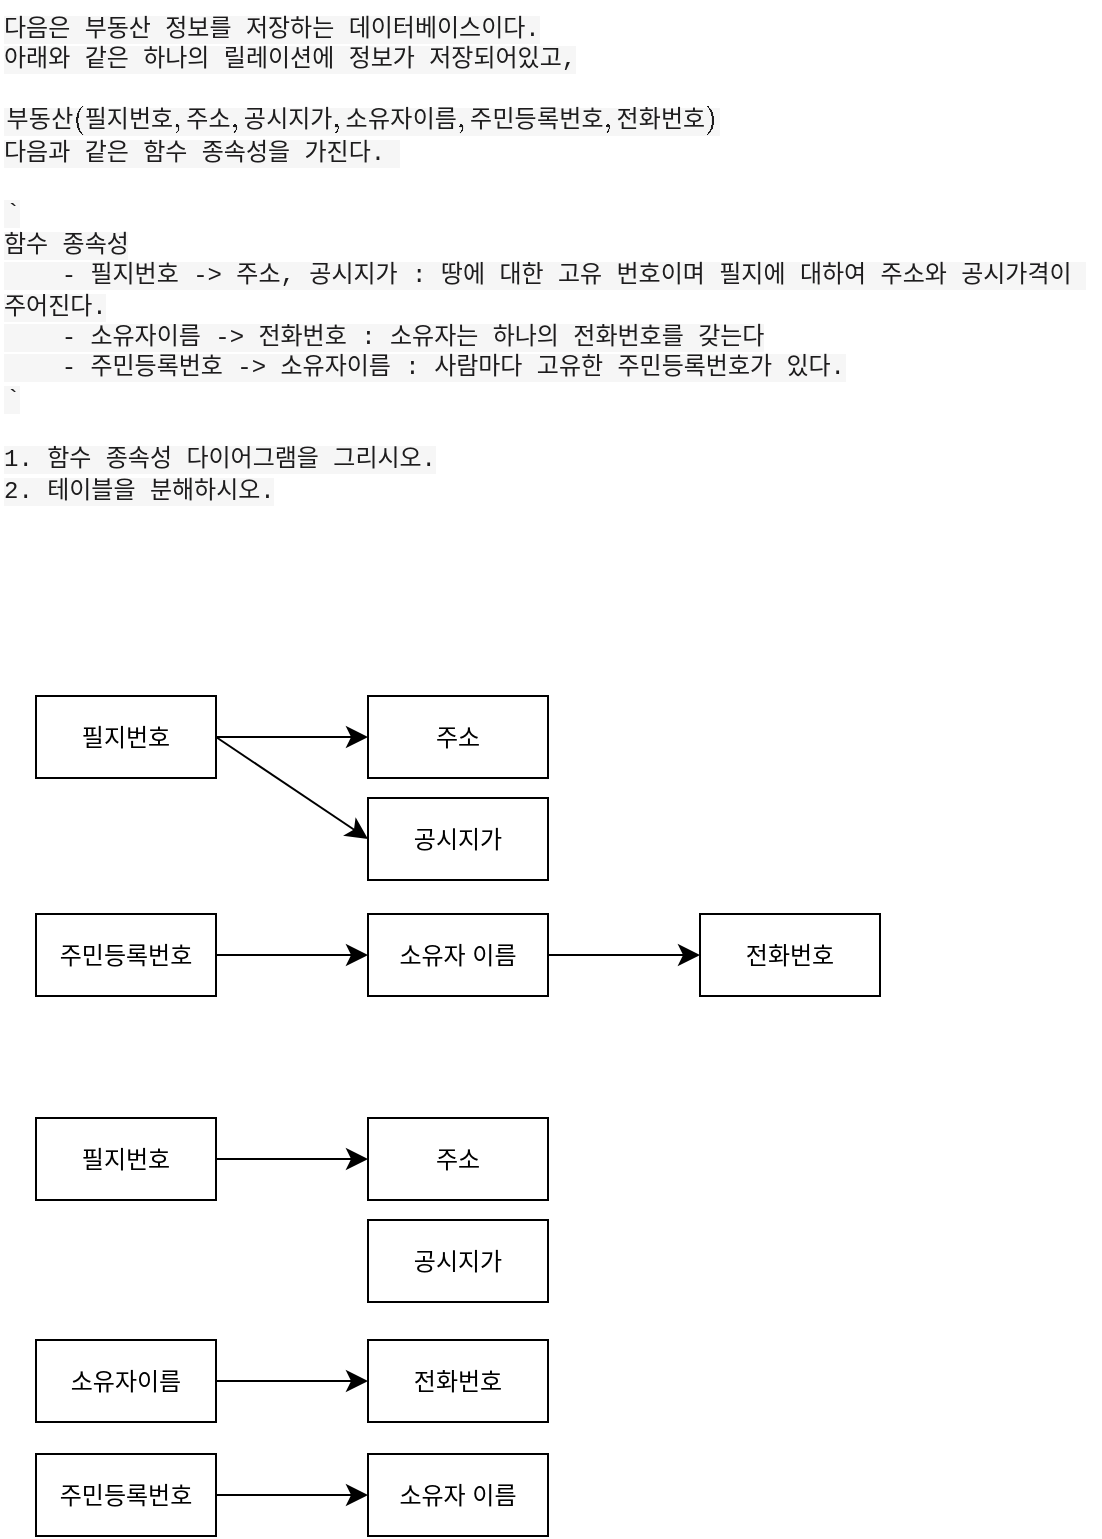 <mxfile version="24.2.3" type="device" pages="3">
  <diagram id="BVv878iDlQ-abEJdKzJY" name="페이지-1">
    <mxGraphModel dx="1030" dy="1628" grid="0" gridSize="10" guides="1" tooltips="1" connect="1" arrows="1" fold="1" page="0" pageScale="1" pageWidth="827" pageHeight="1169" math="0" shadow="0">
      <root>
        <mxCell id="0" />
        <mxCell id="1" parent="0" />
        <mxCell id="zY-GcqUqhV92ewJozwea-1" value="&lt;span style=&quot;color: rgb(29, 28, 29); font-family: Monaco, Menlo, Consolas, &amp;quot;Courier New&amp;quot;, monospace; font-size: 12px; font-style: normal; font-variant-ligatures: none; font-variant-caps: normal; font-weight: 400; letter-spacing: normal; orphans: 2; text-align: left; text-indent: 0px; text-transform: none; widows: 2; word-spacing: 0px; -webkit-text-stroke-width: 0px; white-space: pre-wrap; background-color: rgba(29, 28, 29, 0.04); text-decoration-thickness: initial; text-decoration-style: initial; text-decoration-color: initial; display: inline !important; float: none;&quot;&gt;다음은 부동산 정보를 저장하는 데이터베이스이다.&#xa;아래와 같은 하나의 릴레이션에 정보가 저장되어있고,&#xa;&#xa;```&#xa;부동산(필지번호, 주소, 공시지가, 소유자이름, 주민등록번호, 전화번호)&#xa;```&#xa;다음과 같은 함수 종속성을 가진다. &#xa;&#xa;```&#xa;함수 종속성&#xa;&lt;span style=&quot;white-space: pre;&quot;&gt;&amp;nbsp;&amp;nbsp;&amp;nbsp;&amp;nbsp;&lt;/span&gt;- 필지번호 -&amp;gt; 주소, 공시지가 : 땅에 대한 고유 번호이며 필지에 대하여 주소와 공시가격이 주어진다.&#xa;&lt;span style=&quot;white-space: pre;&quot;&gt;&amp;nbsp;&amp;nbsp;&amp;nbsp;&amp;nbsp;&lt;/span&gt;- 소유자이름 -&amp;gt; 전화번호 : 소유자는 하나의 전화번호를 갖는다&#xa;&lt;span style=&quot;white-space: pre;&quot;&gt;&amp;nbsp;&amp;nbsp;&amp;nbsp;&amp;nbsp;&lt;/span&gt;- 주민등록번호 -&amp;gt; 소유자이름 : 사람마다 고유한 주민등록번호가 있다.&#xa;```&#xa;&#xa;1. 함수 종속성 다이어그램을 그리시오.&#xa;2. 테이블을 분해하시오.&lt;/span&gt;" style="text;whiteSpace=wrap;html=1;" vertex="1" parent="1">
          <mxGeometry x="-185" y="-799" width="550" height="281" as="geometry" />
        </mxCell>
        <mxCell id="zY-GcqUqhV92ewJozwea-12" style="edgeStyle=none;curved=1;rounded=0;orthogonalLoop=1;jettySize=auto;html=1;exitX=1;exitY=0.5;exitDx=0;exitDy=0;entryX=0;entryY=0.5;entryDx=0;entryDy=0;fontSize=12;startSize=8;endSize=8;" edge="1" parent="1" source="zY-GcqUqhV92ewJozwea-2" target="zY-GcqUqhV92ewJozwea-5">
          <mxGeometry relative="1" as="geometry" />
        </mxCell>
        <mxCell id="zY-GcqUqhV92ewJozwea-13" style="edgeStyle=none;curved=1;rounded=0;orthogonalLoop=1;jettySize=auto;html=1;exitX=1;exitY=0.5;exitDx=0;exitDy=0;entryX=0;entryY=0.5;entryDx=0;entryDy=0;fontSize=12;startSize=8;endSize=8;" edge="1" parent="1" source="zY-GcqUqhV92ewJozwea-2" target="zY-GcqUqhV92ewJozwea-6">
          <mxGeometry relative="1" as="geometry" />
        </mxCell>
        <mxCell id="zY-GcqUqhV92ewJozwea-2" value="필지번호" style="rounded=0;whiteSpace=wrap;html=1;" vertex="1" parent="1">
          <mxGeometry x="-167" y="-451" width="90" height="41" as="geometry" />
        </mxCell>
        <mxCell id="zY-GcqUqhV92ewJozwea-5" value="주소" style="rounded=0;whiteSpace=wrap;html=1;" vertex="1" parent="1">
          <mxGeometry x="-1" y="-451" width="90" height="41" as="geometry" />
        </mxCell>
        <mxCell id="zY-GcqUqhV92ewJozwea-6" value="공시지가" style="rounded=0;whiteSpace=wrap;html=1;" vertex="1" parent="1">
          <mxGeometry x="-1" y="-400" width="90" height="41" as="geometry" />
        </mxCell>
        <mxCell id="zY-GcqUqhV92ewJozwea-8" value="전화번호" style="rounded=0;whiteSpace=wrap;html=1;" vertex="1" parent="1">
          <mxGeometry x="165" y="-342" width="90" height="41" as="geometry" />
        </mxCell>
        <mxCell id="zY-GcqUqhV92ewJozwea-15" style="edgeStyle=none;curved=1;rounded=0;orthogonalLoop=1;jettySize=auto;html=1;exitX=1;exitY=0.5;exitDx=0;exitDy=0;entryX=0;entryY=0.5;entryDx=0;entryDy=0;fontSize=12;startSize=8;endSize=8;" edge="1" parent="1" source="zY-GcqUqhV92ewJozwea-9" target="zY-GcqUqhV92ewJozwea-10">
          <mxGeometry relative="1" as="geometry" />
        </mxCell>
        <mxCell id="zY-GcqUqhV92ewJozwea-9" value="주민등록번호" style="rounded=0;whiteSpace=wrap;html=1;" vertex="1" parent="1">
          <mxGeometry x="-167" y="-342" width="90" height="41" as="geometry" />
        </mxCell>
        <mxCell id="zY-GcqUqhV92ewJozwea-29" style="edgeStyle=none;curved=1;rounded=0;orthogonalLoop=1;jettySize=auto;html=1;exitX=1;exitY=0.5;exitDx=0;exitDy=0;entryX=0;entryY=0.5;entryDx=0;entryDy=0;fontSize=12;startSize=8;endSize=8;" edge="1" parent="1" source="zY-GcqUqhV92ewJozwea-10" target="zY-GcqUqhV92ewJozwea-8">
          <mxGeometry relative="1" as="geometry" />
        </mxCell>
        <mxCell id="zY-GcqUqhV92ewJozwea-10" value="소유자 이름" style="rounded=0;whiteSpace=wrap;html=1;" vertex="1" parent="1">
          <mxGeometry x="-1" y="-342" width="90" height="41" as="geometry" />
        </mxCell>
        <mxCell id="zY-GcqUqhV92ewJozwea-17" style="edgeStyle=none;curved=1;rounded=0;orthogonalLoop=1;jettySize=auto;html=1;exitX=1;exitY=0.5;exitDx=0;exitDy=0;entryX=0;entryY=0.5;entryDx=0;entryDy=0;fontSize=12;startSize=8;endSize=8;" edge="1" parent="1" source="zY-GcqUqhV92ewJozwea-19" target="zY-GcqUqhV92ewJozwea-20">
          <mxGeometry relative="1" as="geometry" />
        </mxCell>
        <mxCell id="zY-GcqUqhV92ewJozwea-19" value="필지번호" style="rounded=0;whiteSpace=wrap;html=1;" vertex="1" parent="1">
          <mxGeometry x="-167" y="-240" width="90" height="41" as="geometry" />
        </mxCell>
        <mxCell id="zY-GcqUqhV92ewJozwea-20" value="주소" style="rounded=0;whiteSpace=wrap;html=1;" vertex="1" parent="1">
          <mxGeometry x="-1" y="-240" width="90" height="41" as="geometry" />
        </mxCell>
        <mxCell id="zY-GcqUqhV92ewJozwea-21" value="공시지가" style="rounded=0;whiteSpace=wrap;html=1;" vertex="1" parent="1">
          <mxGeometry x="-1" y="-189" width="90" height="41" as="geometry" />
        </mxCell>
        <mxCell id="zY-GcqUqhV92ewJozwea-22" style="edgeStyle=none;curved=1;rounded=0;orthogonalLoop=1;jettySize=auto;html=1;exitX=1;exitY=0.5;exitDx=0;exitDy=0;entryX=0;entryY=0.5;entryDx=0;entryDy=0;fontSize=12;startSize=8;endSize=8;" edge="1" parent="1" source="zY-GcqUqhV92ewJozwea-23" target="zY-GcqUqhV92ewJozwea-24">
          <mxGeometry relative="1" as="geometry" />
        </mxCell>
        <mxCell id="zY-GcqUqhV92ewJozwea-23" value="소유자이름" style="rounded=0;whiteSpace=wrap;html=1;" vertex="1" parent="1">
          <mxGeometry x="-167" y="-129" width="90" height="41" as="geometry" />
        </mxCell>
        <mxCell id="zY-GcqUqhV92ewJozwea-24" value="전화번호" style="rounded=0;whiteSpace=wrap;html=1;" vertex="1" parent="1">
          <mxGeometry x="-1" y="-129" width="90" height="41" as="geometry" />
        </mxCell>
        <mxCell id="zY-GcqUqhV92ewJozwea-25" style="edgeStyle=none;curved=1;rounded=0;orthogonalLoop=1;jettySize=auto;html=1;exitX=1;exitY=0.5;exitDx=0;exitDy=0;entryX=0;entryY=0.5;entryDx=0;entryDy=0;fontSize=12;startSize=8;endSize=8;" edge="1" parent="1" source="zY-GcqUqhV92ewJozwea-26" target="zY-GcqUqhV92ewJozwea-27">
          <mxGeometry relative="1" as="geometry" />
        </mxCell>
        <mxCell id="zY-GcqUqhV92ewJozwea-26" value="주민등록번호" style="rounded=0;whiteSpace=wrap;html=1;" vertex="1" parent="1">
          <mxGeometry x="-167" y="-72" width="90" height="41" as="geometry" />
        </mxCell>
        <mxCell id="zY-GcqUqhV92ewJozwea-27" value="소유자 이름" style="rounded=0;whiteSpace=wrap;html=1;" vertex="1" parent="1">
          <mxGeometry x="-1" y="-72" width="90" height="41" as="geometry" />
        </mxCell>
      </root>
    </mxGraphModel>
  </diagram>
  <diagram id="aVSKa6VUR8al_RuNgSV2" name="학생수강성적">
    <mxGraphModel dx="1030" dy="1228" grid="0" gridSize="10" guides="1" tooltips="1" connect="1" arrows="1" fold="1" page="0" pageScale="1" pageWidth="827" pageHeight="1169" math="0" shadow="0">
      <root>
        <mxCell id="0" />
        <mxCell id="1" parent="0" />
        <mxCell id="Js7-bg6RBJJ9hFsX2lcb-15" style="edgeStyle=none;curved=1;rounded=0;orthogonalLoop=1;jettySize=auto;html=1;exitX=0.5;exitY=1;exitDx=0;exitDy=0;entryX=0.5;entryY=0;entryDx=0;entryDy=0;fontSize=12;startSize=8;endSize=8;" edge="1" parent="1" source="Js7-bg6RBJJ9hFsX2lcb-9" target="Js7-bg6RBJJ9hFsX2lcb-10">
          <mxGeometry relative="1" as="geometry" />
        </mxCell>
        <mxCell id="Js7-bg6RBJJ9hFsX2lcb-9" value="" style="rounded=0;whiteSpace=wrap;html=1;textOpacity=0;labelBackgroundColor=none;fillColor=none;" vertex="1" parent="1">
          <mxGeometry x="118" y="-196" width="104" height="178" as="geometry" />
        </mxCell>
        <mxCell id="K6VWF541zykoXN52OyZW-2" value="&lt;font style=&quot;font-size: 14px;&quot;&gt;함수종속성 다이어그램&lt;/font&gt;" style="text;strokeColor=none;fillColor=none;html=1;align=left;verticalAlign=middle;whiteSpace=wrap;rounded=0;fontSize=16;fontStyle=1" vertex="1" parent="1">
          <mxGeometry x="-154" y="-192" width="157" height="23" as="geometry" />
        </mxCell>
        <mxCell id="K6VWF541zykoXN52OyZW-3" value="&lt;font style=&quot;font-size: 14px; font-weight: normal;&quot;&gt;학생번호 → 학생이름&lt;/font&gt;&lt;div&gt;&lt;font style=&quot;font-size: 14px; font-weight: normal;&quot;&gt;학생번호&amp;nbsp;&lt;/font&gt;&lt;span style=&quot;font-size: 14px; font-weight: 400; background-color: initial;&quot;&gt;→ 학과&lt;/span&gt;&lt;/div&gt;&lt;div&gt;&lt;span style=&quot;font-size: 14px; font-weight: 400; background-color: initial;&quot;&gt;학생번호&amp;nbsp;&lt;/span&gt;&lt;span style=&quot;font-size: 14px; font-weight: 400; background-color: initial;&quot;&gt;→ 주소&lt;/span&gt;&lt;/div&gt;&lt;div&gt;&lt;span style=&quot;font-size: 14px; font-weight: 400; background-color: initial;&quot;&gt;학과&amp;nbsp;&lt;/span&gt;&lt;span style=&quot;font-size: 14px; font-weight: 400; background-color: initial;&quot;&gt;→ 학과사무실&lt;/span&gt;&lt;/div&gt;&lt;div&gt;&lt;span style=&quot;font-size: 14px; font-weight: 400; background-color: initial;&quot;&gt;강좌이름&amp;nbsp;&lt;/span&gt;&lt;span style=&quot;font-size: 14px; font-weight: 400; background-color: initial;&quot;&gt;→ 강의실&lt;/span&gt;&lt;/div&gt;&lt;div&gt;&lt;span style=&quot;font-size: 14px; font-weight: 400; background-color: initial;&quot;&gt;(학생번호, 강좌이름)&amp;nbsp;&lt;/span&gt;&lt;span style=&quot;font-size: 14px; font-weight: 400; background-color: initial;&quot;&gt;→ 성적&lt;/span&gt;&lt;/div&gt;" style="text;strokeColor=none;fillColor=none;html=1;align=left;verticalAlign=middle;whiteSpace=wrap;rounded=0;fontSize=16;fontStyle=1" vertex="1" parent="1">
          <mxGeometry x="-154" y="-107" width="211" height="23" as="geometry" />
        </mxCell>
        <mxCell id="Js7-bg6RBJJ9hFsX2lcb-4" style="edgeStyle=none;curved=1;rounded=0;orthogonalLoop=1;jettySize=auto;html=1;exitX=1;exitY=0.5;exitDx=0;exitDy=0;fontSize=12;startSize=8;endSize=8;" edge="1" parent="1" source="Js7-bg6RBJJ9hFsX2lcb-1" target="Js7-bg6RBJJ9hFsX2lcb-2">
          <mxGeometry relative="1" as="geometry">
            <mxPoint x="294" y="-163" as="targetPoint" />
          </mxGeometry>
        </mxCell>
        <mxCell id="Js7-bg6RBJJ9hFsX2lcb-5" style="edgeStyle=none;curved=1;rounded=0;orthogonalLoop=1;jettySize=auto;html=1;exitX=1;exitY=0.5;exitDx=0;exitDy=0;entryX=0;entryY=0.5;entryDx=0;entryDy=0;fontSize=12;startSize=8;endSize=8;" edge="1" parent="1" source="Js7-bg6RBJJ9hFsX2lcb-1" target="Js7-bg6RBJJ9hFsX2lcb-3">
          <mxGeometry relative="1" as="geometry" />
        </mxCell>
        <mxCell id="Js7-bg6RBJJ9hFsX2lcb-12" style="edgeStyle=none;curved=1;rounded=0;orthogonalLoop=1;jettySize=auto;html=1;exitX=0.5;exitY=0;exitDx=0;exitDy=0;entryX=0.5;entryY=1;entryDx=0;entryDy=0;fontSize=12;startSize=8;endSize=8;" edge="1" parent="1" source="Js7-bg6RBJJ9hFsX2lcb-1" target="Js7-bg6RBJJ9hFsX2lcb-11">
          <mxGeometry relative="1" as="geometry" />
        </mxCell>
        <mxCell id="Js7-bg6RBJJ9hFsX2lcb-1" value="학생번호" style="rounded=0;whiteSpace=wrap;html=1;" vertex="1" parent="1">
          <mxGeometry x="125" y="-184" width="90" height="41" as="geometry" />
        </mxCell>
        <mxCell id="Js7-bg6RBJJ9hFsX2lcb-13" style="edgeStyle=none;curved=1;rounded=0;orthogonalLoop=1;jettySize=auto;html=1;exitX=1;exitY=0.5;exitDx=0;exitDy=0;fontSize=12;startSize=8;endSize=8;" edge="1" parent="1" source="Js7-bg6RBJJ9hFsX2lcb-2">
          <mxGeometry relative="1" as="geometry">
            <mxPoint x="406" y="-163" as="targetPoint" />
          </mxGeometry>
        </mxCell>
        <mxCell id="Js7-bg6RBJJ9hFsX2lcb-2" value="학과" style="rounded=0;whiteSpace=wrap;html=1;" vertex="1" parent="1">
          <mxGeometry x="295" y="-184" width="90" height="41" as="geometry" />
        </mxCell>
        <mxCell id="Js7-bg6RBJJ9hFsX2lcb-3" value="주소" style="rounded=0;whiteSpace=wrap;html=1;" vertex="1" parent="1">
          <mxGeometry x="295" y="-125" width="90" height="41" as="geometry" />
        </mxCell>
        <mxCell id="Js7-bg6RBJJ9hFsX2lcb-6" value="학과사무실" style="rounded=0;whiteSpace=wrap;html=1;" vertex="1" parent="1">
          <mxGeometry x="407" y="-184" width="90" height="41" as="geometry" />
        </mxCell>
        <mxCell id="Js7-bg6RBJJ9hFsX2lcb-14" style="edgeStyle=none;curved=1;rounded=0;orthogonalLoop=1;jettySize=auto;html=1;exitX=1;exitY=0.5;exitDx=0;exitDy=0;entryX=0;entryY=0.5;entryDx=0;entryDy=0;fontSize=12;startSize=8;endSize=8;" edge="1" parent="1" source="Js7-bg6RBJJ9hFsX2lcb-7" target="Js7-bg6RBJJ9hFsX2lcb-8">
          <mxGeometry relative="1" as="geometry" />
        </mxCell>
        <mxCell id="Js7-bg6RBJJ9hFsX2lcb-7" value="강좌이름" style="rounded=0;whiteSpace=wrap;html=1;" vertex="1" parent="1">
          <mxGeometry x="125" y="-66" width="90" height="41" as="geometry" />
        </mxCell>
        <mxCell id="Js7-bg6RBJJ9hFsX2lcb-8" value="강의실" style="rounded=0;whiteSpace=wrap;html=1;" vertex="1" parent="1">
          <mxGeometry x="295" y="-66" width="90" height="41" as="geometry" />
        </mxCell>
        <mxCell id="Js7-bg6RBJJ9hFsX2lcb-10" value="성적" style="rounded=0;whiteSpace=wrap;html=1;" vertex="1" parent="1">
          <mxGeometry x="125" y="3" width="90" height="41" as="geometry" />
        </mxCell>
        <mxCell id="Js7-bg6RBJJ9hFsX2lcb-11" value="학생이름" style="rounded=0;whiteSpace=wrap;html=1;" vertex="1" parent="1">
          <mxGeometry x="125" y="-254" width="90" height="41" as="geometry" />
        </mxCell>
        <mxCell id="Js7-bg6RBJJ9hFsX2lcb-16" value="&lt;font style=&quot;font-size: 14px;&quot;&gt;학생수강성적&lt;/font&gt;" style="text;strokeColor=none;fillColor=none;html=1;align=left;verticalAlign=middle;whiteSpace=wrap;rounded=0;fontSize=16;fontStyle=1" vertex="1" parent="1">
          <mxGeometry x="114" y="-302" width="157" height="23" as="geometry" />
        </mxCell>
        <mxCell id="Js7-bg6RBJJ9hFsX2lcb-17" value="&lt;font style=&quot;font-size: 14px;&quot;&gt;부분 릴레이션 분해&lt;/font&gt;" style="text;strokeColor=none;fillColor=none;html=1;align=left;verticalAlign=middle;whiteSpace=wrap;rounded=0;fontSize=16;fontStyle=1" vertex="1" parent="1">
          <mxGeometry x="-154" y="91" width="157" height="23" as="geometry" />
        </mxCell>
        <mxCell id="Js7-bg6RBJJ9hFsX2lcb-18" value="&lt;span style=&quot;font-size: 14px; font-weight: 400;&quot;&gt;학생수강성적(학생번호, 학생이름, 학과, 주소, 강좌이름, 학과사무실)&lt;/span&gt;&lt;div&gt;&lt;span style=&quot;font-size: 14px; font-weight: 400;&quot;&gt;강의실(강좌이름, 강의실)&lt;/span&gt;&lt;/div&gt;" style="text;strokeColor=none;fillColor=none;html=1;align=left;verticalAlign=middle;whiteSpace=wrap;rounded=0;fontSize=16;fontStyle=1" vertex="1" parent="1">
          <mxGeometry x="-154" y="135" width="451" height="23" as="geometry" />
        </mxCell>
        <mxCell id="Js7-bg6RBJJ9hFsX2lcb-19" style="edgeStyle=none;curved=1;rounded=0;orthogonalLoop=1;jettySize=auto;html=1;exitX=0.5;exitY=1;exitDx=0;exitDy=0;entryX=0.5;entryY=0;entryDx=0;entryDy=0;fontSize=12;startSize=8;endSize=8;" edge="1" parent="1" source="Js7-bg6RBJJ9hFsX2lcb-20" target="Js7-bg6RBJJ9hFsX2lcb-32">
          <mxGeometry relative="1" as="geometry" />
        </mxCell>
        <mxCell id="Js7-bg6RBJJ9hFsX2lcb-20" value="" style="rounded=0;whiteSpace=wrap;html=1;textOpacity=0;labelBackgroundColor=none;fillColor=none;" vertex="1" parent="1">
          <mxGeometry x="300" y="149" width="104" height="178" as="geometry" />
        </mxCell>
        <mxCell id="Js7-bg6RBJJ9hFsX2lcb-21" style="edgeStyle=none;curved=1;rounded=0;orthogonalLoop=1;jettySize=auto;html=1;exitX=1;exitY=0.5;exitDx=0;exitDy=0;fontSize=12;startSize=8;endSize=8;" edge="1" parent="1" source="Js7-bg6RBJJ9hFsX2lcb-24" target="Js7-bg6RBJJ9hFsX2lcb-26">
          <mxGeometry relative="1" as="geometry">
            <mxPoint x="476" y="182" as="targetPoint" />
          </mxGeometry>
        </mxCell>
        <mxCell id="Js7-bg6RBJJ9hFsX2lcb-22" style="edgeStyle=none;curved=1;rounded=0;orthogonalLoop=1;jettySize=auto;html=1;exitX=1;exitY=0.5;exitDx=0;exitDy=0;entryX=0;entryY=0.5;entryDx=0;entryDy=0;fontSize=12;startSize=8;endSize=8;" edge="1" parent="1" source="Js7-bg6RBJJ9hFsX2lcb-24" target="Js7-bg6RBJJ9hFsX2lcb-27">
          <mxGeometry relative="1" as="geometry" />
        </mxCell>
        <mxCell id="Js7-bg6RBJJ9hFsX2lcb-23" style="edgeStyle=none;curved=1;rounded=0;orthogonalLoop=1;jettySize=auto;html=1;exitX=0.5;exitY=0;exitDx=0;exitDy=0;entryX=0.5;entryY=1;entryDx=0;entryDy=0;fontSize=12;startSize=8;endSize=8;" edge="1" parent="1" source="Js7-bg6RBJJ9hFsX2lcb-24" target="Js7-bg6RBJJ9hFsX2lcb-33">
          <mxGeometry relative="1" as="geometry" />
        </mxCell>
        <mxCell id="Js7-bg6RBJJ9hFsX2lcb-24" value="학생번호" style="rounded=0;whiteSpace=wrap;html=1;" vertex="1" parent="1">
          <mxGeometry x="307" y="161" width="90" height="41" as="geometry" />
        </mxCell>
        <mxCell id="Js7-bg6RBJJ9hFsX2lcb-25" style="edgeStyle=none;curved=1;rounded=0;orthogonalLoop=1;jettySize=auto;html=1;exitX=1;exitY=0.5;exitDx=0;exitDy=0;fontSize=12;startSize=8;endSize=8;" edge="1" parent="1" source="Js7-bg6RBJJ9hFsX2lcb-26">
          <mxGeometry relative="1" as="geometry">
            <mxPoint x="588" y="182" as="targetPoint" />
          </mxGeometry>
        </mxCell>
        <mxCell id="Js7-bg6RBJJ9hFsX2lcb-26" value="학과" style="rounded=0;whiteSpace=wrap;html=1;" vertex="1" parent="1">
          <mxGeometry x="477" y="161" width="90" height="41" as="geometry" />
        </mxCell>
        <mxCell id="Js7-bg6RBJJ9hFsX2lcb-27" value="주소" style="rounded=0;whiteSpace=wrap;html=1;" vertex="1" parent="1">
          <mxGeometry x="477" y="220" width="90" height="41" as="geometry" />
        </mxCell>
        <mxCell id="Js7-bg6RBJJ9hFsX2lcb-28" value="학과사무실" style="rounded=0;whiteSpace=wrap;html=1;" vertex="1" parent="1">
          <mxGeometry x="589" y="161" width="90" height="41" as="geometry" />
        </mxCell>
        <mxCell id="Js7-bg6RBJJ9hFsX2lcb-30" value="강좌이름" style="rounded=0;whiteSpace=wrap;html=1;" vertex="1" parent="1">
          <mxGeometry x="307" y="279" width="90" height="41" as="geometry" />
        </mxCell>
        <mxCell id="Js7-bg6RBJJ9hFsX2lcb-32" value="성적" style="rounded=0;whiteSpace=wrap;html=1;" vertex="1" parent="1">
          <mxGeometry x="307" y="348" width="90" height="41" as="geometry" />
        </mxCell>
        <mxCell id="Js7-bg6RBJJ9hFsX2lcb-33" value="학생이름" style="rounded=0;whiteSpace=wrap;html=1;" vertex="1" parent="1">
          <mxGeometry x="307" y="91" width="90" height="41" as="geometry" />
        </mxCell>
        <mxCell id="Js7-bg6RBJJ9hFsX2lcb-34" style="edgeStyle=none;curved=1;rounded=0;orthogonalLoop=1;jettySize=auto;html=1;exitX=1;exitY=0.5;exitDx=0;exitDy=0;entryX=0;entryY=0.5;entryDx=0;entryDy=0;fontSize=12;startSize=8;endSize=8;" edge="1" parent="1" source="Js7-bg6RBJJ9hFsX2lcb-35" target="Js7-bg6RBJJ9hFsX2lcb-36">
          <mxGeometry relative="1" as="geometry" />
        </mxCell>
        <mxCell id="Js7-bg6RBJJ9hFsX2lcb-35" value="강좌이름" style="rounded=0;whiteSpace=wrap;html=1;" vertex="1" parent="1">
          <mxGeometry x="23" y="234" width="90" height="41" as="geometry" />
        </mxCell>
        <mxCell id="Js7-bg6RBJJ9hFsX2lcb-36" value="강의실" style="rounded=0;whiteSpace=wrap;html=1;" vertex="1" parent="1">
          <mxGeometry x="193" y="234" width="90" height="41" as="geometry" />
        </mxCell>
        <mxCell id="Js7-bg6RBJJ9hFsX2lcb-37" value="&lt;font style=&quot;font-size: 14px;&quot;&gt;학생수강성적&lt;/font&gt;" style="text;strokeColor=none;fillColor=none;html=1;align=left;verticalAlign=middle;whiteSpace=wrap;rounded=0;fontSize=16;fontStyle=1" vertex="1" parent="1">
          <mxGeometry x="307" y="50" width="157" height="23" as="geometry" />
        </mxCell>
        <mxCell id="Js7-bg6RBJJ9hFsX2lcb-38" value="&lt;font style=&quot;font-size: 14px;&quot;&gt;강의실&lt;/font&gt;" style="text;strokeColor=none;fillColor=none;html=1;align=left;verticalAlign=middle;whiteSpace=wrap;rounded=0;fontSize=16;fontStyle=1" vertex="1" parent="1">
          <mxGeometry x="23" y="197" width="157" height="23" as="geometry" />
        </mxCell>
        <mxCell id="Js7-bg6RBJJ9hFsX2lcb-39" value="&lt;span style=&quot;font-size: 14px; font-weight: 400;&quot;&gt;학생수강성적(학생번호, 학생이름, 학과, 주소, 강좌이름)&lt;/span&gt;&lt;div&gt;&lt;span style=&quot;font-size: 14px; font-weight: 400;&quot;&gt;학과(학과, 학과사무실)&lt;br&gt;&lt;/span&gt;&lt;div&gt;&lt;span style=&quot;font-size: 14px; font-weight: 400;&quot;&gt;강의실(강좌이름, 강의실)&lt;/span&gt;&lt;/div&gt;&lt;/div&gt;" style="text;strokeColor=none;fillColor=none;html=1;align=left;verticalAlign=middle;whiteSpace=wrap;rounded=0;fontSize=16;fontStyle=1" vertex="1" parent="1">
          <mxGeometry x="-154" y="457" width="451" height="23" as="geometry" />
        </mxCell>
        <mxCell id="Js7-bg6RBJJ9hFsX2lcb-40" style="edgeStyle=none;curved=1;rounded=0;orthogonalLoop=1;jettySize=auto;html=1;exitX=0.5;exitY=1;exitDx=0;exitDy=0;entryX=0.5;entryY=0;entryDx=0;entryDy=0;fontSize=12;startSize=8;endSize=8;" edge="1" parent="1" source="Js7-bg6RBJJ9hFsX2lcb-41" target="Js7-bg6RBJJ9hFsX2lcb-53">
          <mxGeometry relative="1" as="geometry" />
        </mxCell>
        <mxCell id="Js7-bg6RBJJ9hFsX2lcb-41" value="" style="rounded=0;whiteSpace=wrap;html=1;textOpacity=0;labelBackgroundColor=none;fillColor=none;" vertex="1" parent="1">
          <mxGeometry x="297" y="535" width="104" height="178" as="geometry" />
        </mxCell>
        <mxCell id="Js7-bg6RBJJ9hFsX2lcb-42" style="edgeStyle=none;curved=1;rounded=0;orthogonalLoop=1;jettySize=auto;html=1;exitX=1;exitY=0.5;exitDx=0;exitDy=0;fontSize=12;startSize=8;endSize=8;" edge="1" parent="1" source="Js7-bg6RBJJ9hFsX2lcb-45" target="Js7-bg6RBJJ9hFsX2lcb-47">
          <mxGeometry relative="1" as="geometry">
            <mxPoint x="473" y="568" as="targetPoint" />
          </mxGeometry>
        </mxCell>
        <mxCell id="Js7-bg6RBJJ9hFsX2lcb-43" style="edgeStyle=none;curved=1;rounded=0;orthogonalLoop=1;jettySize=auto;html=1;exitX=1;exitY=0.5;exitDx=0;exitDy=0;entryX=0;entryY=0.5;entryDx=0;entryDy=0;fontSize=12;startSize=8;endSize=8;" edge="1" parent="1" source="Js7-bg6RBJJ9hFsX2lcb-45" target="Js7-bg6RBJJ9hFsX2lcb-48">
          <mxGeometry relative="1" as="geometry" />
        </mxCell>
        <mxCell id="Js7-bg6RBJJ9hFsX2lcb-44" style="edgeStyle=none;curved=1;rounded=0;orthogonalLoop=1;jettySize=auto;html=1;exitX=0.5;exitY=0;exitDx=0;exitDy=0;entryX=0.5;entryY=1;entryDx=0;entryDy=0;fontSize=12;startSize=8;endSize=8;" edge="1" parent="1" source="Js7-bg6RBJJ9hFsX2lcb-45" target="Js7-bg6RBJJ9hFsX2lcb-54">
          <mxGeometry relative="1" as="geometry" />
        </mxCell>
        <mxCell id="Js7-bg6RBJJ9hFsX2lcb-45" value="학생번호" style="rounded=0;whiteSpace=wrap;html=1;" vertex="1" parent="1">
          <mxGeometry x="304" y="547" width="90" height="41" as="geometry" />
        </mxCell>
        <mxCell id="Js7-bg6RBJJ9hFsX2lcb-47" value="학과" style="rounded=0;whiteSpace=wrap;html=1;" vertex="1" parent="1">
          <mxGeometry x="474" y="547" width="90" height="41" as="geometry" />
        </mxCell>
        <mxCell id="Js7-bg6RBJJ9hFsX2lcb-48" value="주소" style="rounded=0;whiteSpace=wrap;html=1;" vertex="1" parent="1">
          <mxGeometry x="474" y="606" width="90" height="41" as="geometry" />
        </mxCell>
        <mxCell id="Js7-bg6RBJJ9hFsX2lcb-51" value="강좌이름" style="rounded=0;whiteSpace=wrap;html=1;" vertex="1" parent="1">
          <mxGeometry x="304" y="665" width="90" height="41" as="geometry" />
        </mxCell>
        <mxCell id="Js7-bg6RBJJ9hFsX2lcb-53" value="성적" style="rounded=0;whiteSpace=wrap;html=1;" vertex="1" parent="1">
          <mxGeometry x="304" y="734" width="90" height="41" as="geometry" />
        </mxCell>
        <mxCell id="Js7-bg6RBJJ9hFsX2lcb-54" value="학생이름" style="rounded=0;whiteSpace=wrap;html=1;" vertex="1" parent="1">
          <mxGeometry x="304" y="477" width="90" height="41" as="geometry" />
        </mxCell>
        <mxCell id="Js7-bg6RBJJ9hFsX2lcb-55" value="&lt;font style=&quot;font-size: 14px;&quot;&gt;학생수강성적&lt;/font&gt;" style="text;strokeColor=none;fillColor=none;html=1;align=left;verticalAlign=middle;whiteSpace=wrap;rounded=0;fontSize=16;fontStyle=1" vertex="1" parent="1">
          <mxGeometry x="304" y="436" width="157" height="23" as="geometry" />
        </mxCell>
        <mxCell id="Js7-bg6RBJJ9hFsX2lcb-56" style="edgeStyle=none;curved=1;rounded=0;orthogonalLoop=1;jettySize=auto;html=1;exitX=1;exitY=0.5;exitDx=0;exitDy=0;entryX=0;entryY=0.5;entryDx=0;entryDy=0;fontSize=12;startSize=8;endSize=8;" edge="1" parent="1" source="Js7-bg6RBJJ9hFsX2lcb-57" target="Js7-bg6RBJJ9hFsX2lcb-58">
          <mxGeometry relative="1" as="geometry" />
        </mxCell>
        <mxCell id="Js7-bg6RBJJ9hFsX2lcb-57" value="강좌이름" style="rounded=0;whiteSpace=wrap;html=1;" vertex="1" parent="1">
          <mxGeometry x="23" y="558" width="90" height="41" as="geometry" />
        </mxCell>
        <mxCell id="Js7-bg6RBJJ9hFsX2lcb-58" value="강의실" style="rounded=0;whiteSpace=wrap;html=1;" vertex="1" parent="1">
          <mxGeometry x="193" y="558" width="90" height="41" as="geometry" />
        </mxCell>
        <mxCell id="Js7-bg6RBJJ9hFsX2lcb-59" value="&lt;font style=&quot;font-size: 14px;&quot;&gt;강의실&lt;/font&gt;" style="text;strokeColor=none;fillColor=none;html=1;align=left;verticalAlign=middle;whiteSpace=wrap;rounded=0;fontSize=16;fontStyle=1" vertex="1" parent="1">
          <mxGeometry x="23" y="521" width="157" height="23" as="geometry" />
        </mxCell>
        <mxCell id="Js7-bg6RBJJ9hFsX2lcb-62" style="edgeStyle=none;curved=1;rounded=0;orthogonalLoop=1;jettySize=auto;html=1;exitX=1;exitY=0.5;exitDx=0;exitDy=0;fontSize=12;startSize=8;endSize=8;" edge="1" parent="1" source="Js7-bg6RBJJ9hFsX2lcb-63">
          <mxGeometry relative="1" as="geometry">
            <mxPoint x="134" y="674" as="targetPoint" />
          </mxGeometry>
        </mxCell>
        <mxCell id="Js7-bg6RBJJ9hFsX2lcb-63" value="학과" style="rounded=0;whiteSpace=wrap;html=1;" vertex="1" parent="1">
          <mxGeometry x="23" y="653" width="90" height="41" as="geometry" />
        </mxCell>
        <mxCell id="Js7-bg6RBJJ9hFsX2lcb-64" value="학과사무실" style="rounded=0;whiteSpace=wrap;html=1;" vertex="1" parent="1">
          <mxGeometry x="135" y="653" width="90" height="41" as="geometry" />
        </mxCell>
        <mxCell id="Js7-bg6RBJJ9hFsX2lcb-65" value="&lt;font style=&quot;font-size: 14px;&quot;&gt;학과&lt;/font&gt;" style="text;strokeColor=none;fillColor=none;html=1;align=left;verticalAlign=middle;whiteSpace=wrap;rounded=0;fontSize=16;fontStyle=1" vertex="1" parent="1">
          <mxGeometry x="23" y="621" width="157" height="23" as="geometry" />
        </mxCell>
        <mxCell id="Js7-bg6RBJJ9hFsX2lcb-66" value="&lt;span style=&quot;font-size: 14px; font-weight: 400;&quot;&gt;학생(학생번호, 학생이름, 학과, 주소)&lt;/span&gt;&lt;div&gt;&lt;span style=&quot;font-size: 14px; font-weight: 400;&quot;&gt;학생성적(학생이름, 강좌이름, 성적)&lt;br&gt;&lt;/span&gt;&lt;div&gt;&lt;span style=&quot;font-size: 14px; font-weight: 400;&quot;&gt;학과(학과, 학과사무실)&lt;br&gt;&lt;/span&gt;&lt;div&gt;&lt;span style=&quot;font-size: 14px; font-weight: 400;&quot;&gt;강의실(강좌이름, 강의실)&lt;/span&gt;&lt;/div&gt;&lt;/div&gt;&lt;/div&gt;" style="text;strokeColor=none;fillColor=none;html=1;align=left;verticalAlign=middle;whiteSpace=wrap;rounded=0;fontSize=16;fontStyle=1" vertex="1" parent="1">
          <mxGeometry x="-154" y="830" width="451" height="23" as="geometry" />
        </mxCell>
        <mxCell id="Js7-bg6RBJJ9hFsX2lcb-69" style="edgeStyle=none;curved=1;rounded=0;orthogonalLoop=1;jettySize=auto;html=1;exitX=1;exitY=0.5;exitDx=0;exitDy=0;fontSize=12;startSize=8;endSize=8;" edge="1" parent="1" source="Js7-bg6RBJJ9hFsX2lcb-72" target="Js7-bg6RBJJ9hFsX2lcb-73">
          <mxGeometry relative="1" as="geometry">
            <mxPoint x="482" y="1015" as="targetPoint" />
          </mxGeometry>
        </mxCell>
        <mxCell id="Js7-bg6RBJJ9hFsX2lcb-70" style="edgeStyle=none;curved=1;rounded=0;orthogonalLoop=1;jettySize=auto;html=1;exitX=1;exitY=0.5;exitDx=0;exitDy=0;entryX=0;entryY=0.5;entryDx=0;entryDy=0;fontSize=12;startSize=8;endSize=8;" edge="1" parent="1" source="Js7-bg6RBJJ9hFsX2lcb-72" target="Js7-bg6RBJJ9hFsX2lcb-74">
          <mxGeometry relative="1" as="geometry" />
        </mxCell>
        <mxCell id="Js7-bg6RBJJ9hFsX2lcb-71" style="edgeStyle=none;curved=1;rounded=0;orthogonalLoop=1;jettySize=auto;html=1;exitX=0.5;exitY=0;exitDx=0;exitDy=0;entryX=0.5;entryY=1;entryDx=0;entryDy=0;fontSize=12;startSize=8;endSize=8;" edge="1" parent="1" source="Js7-bg6RBJJ9hFsX2lcb-72" target="Js7-bg6RBJJ9hFsX2lcb-79">
          <mxGeometry relative="1" as="geometry" />
        </mxCell>
        <mxCell id="Js7-bg6RBJJ9hFsX2lcb-72" value="학생번호" style="rounded=0;whiteSpace=wrap;html=1;" vertex="1" parent="1">
          <mxGeometry x="313" y="994" width="90" height="41" as="geometry" />
        </mxCell>
        <mxCell id="Js7-bg6RBJJ9hFsX2lcb-73" value="학과" style="rounded=0;whiteSpace=wrap;html=1;" vertex="1" parent="1">
          <mxGeometry x="483" y="994" width="90" height="41" as="geometry" />
        </mxCell>
        <mxCell id="Js7-bg6RBJJ9hFsX2lcb-74" value="주소" style="rounded=0;whiteSpace=wrap;html=1;" vertex="1" parent="1">
          <mxGeometry x="483" y="1053" width="90" height="41" as="geometry" />
        </mxCell>
        <mxCell id="Js7-bg6RBJJ9hFsX2lcb-79" value="학생이름" style="rounded=0;whiteSpace=wrap;html=1;" vertex="1" parent="1">
          <mxGeometry x="313" y="924" width="90" height="41" as="geometry" />
        </mxCell>
        <mxCell id="Js7-bg6RBJJ9hFsX2lcb-80" value="&lt;font style=&quot;font-size: 14px;&quot;&gt;학생수강성적&lt;/font&gt;" style="text;strokeColor=none;fillColor=none;html=1;align=left;verticalAlign=middle;whiteSpace=wrap;rounded=0;fontSize=16;fontStyle=1" vertex="1" parent="1">
          <mxGeometry x="313" y="883" width="157" height="23" as="geometry" />
        </mxCell>
        <mxCell id="Js7-bg6RBJJ9hFsX2lcb-81" style="edgeStyle=none;curved=1;rounded=0;orthogonalLoop=1;jettySize=auto;html=1;exitX=1;exitY=0.5;exitDx=0;exitDy=0;entryX=0;entryY=0.5;entryDx=0;entryDy=0;fontSize=12;startSize=8;endSize=8;" edge="1" parent="1" source="Js7-bg6RBJJ9hFsX2lcb-82" target="Js7-bg6RBJJ9hFsX2lcb-83">
          <mxGeometry relative="1" as="geometry" />
        </mxCell>
        <mxCell id="Js7-bg6RBJJ9hFsX2lcb-82" value="강좌이름" style="rounded=0;whiteSpace=wrap;html=1;" vertex="1" parent="1">
          <mxGeometry x="32" y="1005" width="90" height="41" as="geometry" />
        </mxCell>
        <mxCell id="Js7-bg6RBJJ9hFsX2lcb-83" value="강의실" style="rounded=0;whiteSpace=wrap;html=1;" vertex="1" parent="1">
          <mxGeometry x="202" y="1005" width="90" height="41" as="geometry" />
        </mxCell>
        <mxCell id="Js7-bg6RBJJ9hFsX2lcb-84" value="&lt;font style=&quot;font-size: 14px;&quot;&gt;강의실&lt;/font&gt;" style="text;strokeColor=none;fillColor=none;html=1;align=left;verticalAlign=middle;whiteSpace=wrap;rounded=0;fontSize=16;fontStyle=1" vertex="1" parent="1">
          <mxGeometry x="32" y="968" width="157" height="23" as="geometry" />
        </mxCell>
        <mxCell id="Js7-bg6RBJJ9hFsX2lcb-85" style="edgeStyle=none;curved=1;rounded=0;orthogonalLoop=1;jettySize=auto;html=1;exitX=1;exitY=0.5;exitDx=0;exitDy=0;fontSize=12;startSize=8;endSize=8;" edge="1" parent="1" source="Js7-bg6RBJJ9hFsX2lcb-86">
          <mxGeometry relative="1" as="geometry">
            <mxPoint x="143" y="1121" as="targetPoint" />
          </mxGeometry>
        </mxCell>
        <mxCell id="Js7-bg6RBJJ9hFsX2lcb-86" value="학과" style="rounded=0;whiteSpace=wrap;html=1;" vertex="1" parent="1">
          <mxGeometry x="32" y="1100" width="90" height="41" as="geometry" />
        </mxCell>
        <mxCell id="Js7-bg6RBJJ9hFsX2lcb-87" value="학과사무실" style="rounded=0;whiteSpace=wrap;html=1;" vertex="1" parent="1">
          <mxGeometry x="144" y="1100" width="90" height="41" as="geometry" />
        </mxCell>
        <mxCell id="Js7-bg6RBJJ9hFsX2lcb-88" value="&lt;font style=&quot;font-size: 14px;&quot;&gt;학과&lt;/font&gt;" style="text;strokeColor=none;fillColor=none;html=1;align=left;verticalAlign=middle;whiteSpace=wrap;rounded=0;fontSize=16;fontStyle=1" vertex="1" parent="1">
          <mxGeometry x="32" y="1068" width="157" height="23" as="geometry" />
        </mxCell>
        <mxCell id="Js7-bg6RBJJ9hFsX2lcb-91" style="edgeStyle=none;curved=1;rounded=0;orthogonalLoop=1;jettySize=auto;html=1;exitX=0.5;exitY=1;exitDx=0;exitDy=0;entryX=0.5;entryY=0;entryDx=0;entryDy=0;fontSize=12;startSize=8;endSize=8;" edge="1" parent="1" source="Js7-bg6RBJJ9hFsX2lcb-92" target="Js7-bg6RBJJ9hFsX2lcb-95">
          <mxGeometry relative="1" as="geometry" />
        </mxCell>
        <mxCell id="Js7-bg6RBJJ9hFsX2lcb-92" value="" style="rounded=0;whiteSpace=wrap;html=1;textOpacity=0;labelBackgroundColor=none;fillColor=none;" vertex="1" parent="1">
          <mxGeometry x="-110" y="1009" width="104" height="178" as="geometry" />
        </mxCell>
        <mxCell id="Js7-bg6RBJJ9hFsX2lcb-93" value="학생번호" style="rounded=0;whiteSpace=wrap;html=1;" vertex="1" parent="1">
          <mxGeometry x="-103" y="1021" width="90" height="41" as="geometry" />
        </mxCell>
        <mxCell id="Js7-bg6RBJJ9hFsX2lcb-94" value="강좌이름" style="rounded=0;whiteSpace=wrap;html=1;" vertex="1" parent="1">
          <mxGeometry x="-103" y="1139" width="90" height="41" as="geometry" />
        </mxCell>
        <mxCell id="Js7-bg6RBJJ9hFsX2lcb-95" value="성적" style="rounded=0;whiteSpace=wrap;html=1;" vertex="1" parent="1">
          <mxGeometry x="-103" y="1208" width="90" height="41" as="geometry" />
        </mxCell>
        <mxCell id="Js7-bg6RBJJ9hFsX2lcb-96" value="&lt;font style=&quot;font-size: 14px;&quot;&gt;학생성적&lt;/font&gt;" style="text;strokeColor=none;fillColor=none;html=1;align=left;verticalAlign=middle;whiteSpace=wrap;rounded=0;fontSize=16;fontStyle=1" vertex="1" parent="1">
          <mxGeometry x="-110" y="978" width="157" height="23" as="geometry" />
        </mxCell>
      </root>
    </mxGraphModel>
  </diagram>
  <diagram id="yq4TWZe7kWfm16Wl31_D" name="배송">
    <mxGraphModel dx="1030" dy="1628" grid="0" gridSize="10" guides="1" tooltips="1" connect="1" arrows="1" fold="1" page="0" pageScale="1" pageWidth="827" pageHeight="1169" math="0" shadow="0">
      <root>
        <mxCell id="0" />
        <mxCell id="1" parent="0" />
        <mxCell id="JrZqojptuM8crSKLlRB1-11" style="edgeStyle=none;curved=1;rounded=0;orthogonalLoop=1;jettySize=auto;html=1;fontSize=12;startSize=8;endSize=8;exitX=0;exitY=0.129;exitDx=0;exitDy=0;exitPerimeter=0;" edge="1" parent="1" source="JrZqojptuM8crSKLlRB1-10">
          <mxGeometry relative="1" as="geometry">
            <mxPoint x="133" y="-434" as="targetPoint" />
            <mxPoint x="190" y="-471" as="sourcePoint" />
            <Array as="points">
              <mxPoint x="181" y="-474" />
            </Array>
          </mxGeometry>
        </mxCell>
        <mxCell id="JrZqojptuM8crSKLlRB1-10" value="" style="rounded=0;whiteSpace=wrap;html=1;" vertex="1" parent="1">
          <mxGeometry x="194" y="-500" width="99" height="116" as="geometry" />
        </mxCell>
        <mxCell id="JrZqojptuM8crSKLlRB1-7" style="edgeStyle=none;curved=1;rounded=0;orthogonalLoop=1;jettySize=auto;html=1;exitX=1;exitY=0.5;exitDx=0;exitDy=0;entryX=0;entryY=0.5;entryDx=0;entryDy=0;fontSize=12;startSize=8;endSize=8;" edge="1" parent="1" source="56hTXIhSETMB-nbZ3Nvp-1" target="JrZqojptuM8crSKLlRB1-3">
          <mxGeometry relative="1" as="geometry" />
        </mxCell>
        <mxCell id="56hTXIhSETMB-nbZ3Nvp-1" value="shipname" style="rounded=0;whiteSpace=wrap;html=1;" vertex="1" parent="1">
          <mxGeometry x="198" y="-433" width="90" height="41" as="geometry" />
        </mxCell>
        <mxCell id="JrZqojptuM8crSKLlRB1-1" value="&lt;span style=&quot;font-size: 14px;&quot;&gt;Shipping&lt;/span&gt;" style="text;strokeColor=none;fillColor=none;html=1;align=left;verticalAlign=middle;whiteSpace=wrap;rounded=0;fontSize=16;fontStyle=1" vertex="1" parent="1">
          <mxGeometry x="69" y="-528" width="157" height="23" as="geometry" />
        </mxCell>
        <mxCell id="JrZqojptuM8crSKLlRB1-3" value="shiptype" style="rounded=0;whiteSpace=wrap;html=1;" vertex="1" parent="1">
          <mxGeometry x="317" y="-433" width="90" height="41" as="geometry" />
        </mxCell>
        <mxCell id="JrZqojptuM8crSKLlRB1-6" style="edgeStyle=none;curved=1;rounded=0;orthogonalLoop=1;jettySize=auto;html=1;exitX=1;exitY=0.5;exitDx=0;exitDy=0;fontSize=12;startSize=8;endSize=8;" edge="1" parent="1" source="JrZqojptuM8crSKLlRB1-4" target="56hTXIhSETMB-nbZ3Nvp-1">
          <mxGeometry relative="1" as="geometry" />
        </mxCell>
        <mxCell id="JrZqojptuM8crSKLlRB1-8" style="edgeStyle=none;curved=1;rounded=0;orthogonalLoop=1;jettySize=auto;html=1;exitX=1;exitY=0.5;exitDx=0;exitDy=0;entryX=0;entryY=0.5;entryDx=0;entryDy=0;fontSize=12;startSize=8;endSize=8;" edge="1" parent="1" source="JrZqojptuM8crSKLlRB1-4" target="JrZqojptuM8crSKLlRB1-5">
          <mxGeometry relative="1" as="geometry" />
        </mxCell>
        <mxCell id="JrZqojptuM8crSKLlRB1-4" value="voyageID" style="rounded=0;whiteSpace=wrap;html=1;" vertex="1" parent="1">
          <mxGeometry x="69" y="-433" width="90" height="41" as="geometry" />
        </mxCell>
        <mxCell id="JrZqojptuM8crSKLlRB1-5" value="cargo" style="rounded=0;whiteSpace=wrap;html=1;" vertex="1" parent="1">
          <mxGeometry x="198" y="-373" width="90" height="41" as="geometry" />
        </mxCell>
        <mxCell id="JrZqojptuM8crSKLlRB1-9" value="date" style="rounded=0;whiteSpace=wrap;html=1;" vertex="1" parent="1">
          <mxGeometry x="198" y="-494" width="90" height="41" as="geometry" />
        </mxCell>
        <mxCell id="KTYG2yYoi5f2nlqzwhqf-1" value="&lt;span style=&quot;color: rgb(29, 28, 29); font-family: Monaco, Menlo, Consolas, &amp;quot;Courier New&amp;quot;, monospace; font-size: 12px; font-style: normal; font-variant-ligatures: none; font-variant-caps: normal; font-weight: 400; letter-spacing: normal; orphans: 2; text-align: left; text-indent: 0px; text-transform: none; widows: 2; word-spacing: 0px; -webkit-text-stroke-width: 0px; white-space: pre-wrap; background-color: rgba(29, 28, 29, 0.04); text-decoration-thickness: initial; text-decoration-style: initial; text-decoration-color: initial; display: inline !important; float: none;&quot;&gt;shipname -&amp;gt; shiptype&#xa;voyageID -&amp;gt; shipname, cargo&#xa;{shipname, date} -&amp;gt; voyageID, port&lt;/span&gt;" style="text;whiteSpace=wrap;html=1;" vertex="1" parent="1">
          <mxGeometry x="-172" y="-453" width="252" height="65" as="geometry" />
        </mxCell>
        <mxCell id="KTYG2yYoi5f2nlqzwhqf-2" value="&lt;span style=&quot;font-size: 14px;&quot;&gt;함수 종속성 다이어그램&lt;/span&gt;" style="text;strokeColor=none;fillColor=none;html=1;align=left;verticalAlign=middle;whiteSpace=wrap;rounded=0;fontSize=16;fontStyle=1" vertex="1" parent="1">
          <mxGeometry x="-172" y="-487" width="157" height="23" as="geometry" />
        </mxCell>
        <mxCell id="vqQT5xMdyQTwvAO512tI-1" value="&lt;font style=&quot;font-size: 14px;&quot;&gt;부분 릴레이션 분해&lt;/font&gt;" style="text;strokeColor=none;fillColor=none;html=1;align=left;verticalAlign=middle;whiteSpace=wrap;rounded=0;fontSize=16;fontStyle=1" vertex="1" parent="1">
          <mxGeometry x="-172" y="-305" width="157" height="23" as="geometry" />
        </mxCell>
        <mxCell id="vqQT5xMdyQTwvAO512tI-2" style="edgeStyle=none;curved=1;rounded=0;orthogonalLoop=1;jettySize=auto;html=1;fontSize=12;startSize=8;endSize=8;exitX=0;exitY=0.129;exitDx=0;exitDy=0;exitPerimeter=0;" edge="1" parent="1" source="vqQT5xMdyQTwvAO512tI-3">
          <mxGeometry relative="1" as="geometry">
            <mxPoint x="-23" y="-207" as="targetPoint" />
            <mxPoint x="34" y="-244" as="sourcePoint" />
            <Array as="points">
              <mxPoint x="25" y="-247" />
            </Array>
          </mxGeometry>
        </mxCell>
        <mxCell id="vqQT5xMdyQTwvAO512tI-3" value="" style="rounded=0;whiteSpace=wrap;html=1;" vertex="1" parent="1">
          <mxGeometry x="38" y="-273" width="99" height="116" as="geometry" />
        </mxCell>
        <mxCell id="vqQT5xMdyQTwvAO512tI-4" value="shipname" style="rounded=0;whiteSpace=wrap;html=1;" vertex="1" parent="1">
          <mxGeometry x="42" y="-206" width="90" height="41" as="geometry" />
        </mxCell>
        <mxCell id="vqQT5xMdyQTwvAO512tI-5" value="voyageID" style="rounded=0;whiteSpace=wrap;html=1;" vertex="1" parent="1">
          <mxGeometry x="-87" y="-206" width="90" height="41" as="geometry" />
        </mxCell>
        <mxCell id="vqQT5xMdyQTwvAO512tI-6" value="date" style="rounded=0;whiteSpace=wrap;html=1;" vertex="1" parent="1">
          <mxGeometry x="42" y="-267" width="90" height="41" as="geometry" />
        </mxCell>
        <mxCell id="vqQT5xMdyQTwvAO512tI-10" style="edgeStyle=none;curved=1;rounded=0;orthogonalLoop=1;jettySize=auto;html=1;exitX=1;exitY=0.5;exitDx=0;exitDy=0;entryX=0;entryY=0.5;entryDx=0;entryDy=0;fontSize=12;startSize=8;endSize=8;" edge="1" parent="1" source="vqQT5xMdyQTwvAO512tI-11" target="vqQT5xMdyQTwvAO512tI-12">
          <mxGeometry relative="1" as="geometry" />
        </mxCell>
        <mxCell id="vqQT5xMdyQTwvAO512tI-11" value="shipname" style="rounded=0;whiteSpace=wrap;html=1;" vertex="1" parent="1">
          <mxGeometry x="174" y="-273" width="90" height="41" as="geometry" />
        </mxCell>
        <mxCell id="vqQT5xMdyQTwvAO512tI-12" value="shiptype" style="rounded=0;whiteSpace=wrap;html=1;" vertex="1" parent="1">
          <mxGeometry x="293" y="-273" width="90" height="41" as="geometry" />
        </mxCell>
        <mxCell id="d-nG6sNoNwrs0zPeUo7a-1" value="shipname" style="rounded=0;whiteSpace=wrap;html=1;" vertex="1" parent="1">
          <mxGeometry x="303" y="-200" width="90" height="41" as="geometry" />
        </mxCell>
        <mxCell id="d-nG6sNoNwrs0zPeUo7a-2" style="edgeStyle=none;curved=1;rounded=0;orthogonalLoop=1;jettySize=auto;html=1;exitX=1;exitY=0.5;exitDx=0;exitDy=0;fontSize=12;startSize=8;endSize=8;" edge="1" parent="1" source="d-nG6sNoNwrs0zPeUo7a-4" target="d-nG6sNoNwrs0zPeUo7a-1">
          <mxGeometry relative="1" as="geometry" />
        </mxCell>
        <mxCell id="d-nG6sNoNwrs0zPeUo7a-3" style="edgeStyle=none;curved=1;rounded=0;orthogonalLoop=1;jettySize=auto;html=1;exitX=1;exitY=0.5;exitDx=0;exitDy=0;entryX=0;entryY=0.5;entryDx=0;entryDy=0;fontSize=12;startSize=8;endSize=8;" edge="1" parent="1" source="d-nG6sNoNwrs0zPeUo7a-4" target="d-nG6sNoNwrs0zPeUo7a-5">
          <mxGeometry relative="1" as="geometry" />
        </mxCell>
        <mxCell id="d-nG6sNoNwrs0zPeUo7a-4" value="voyageID" style="rounded=0;whiteSpace=wrap;html=1;" vertex="1" parent="1">
          <mxGeometry x="174" y="-200" width="90" height="41" as="geometry" />
        </mxCell>
        <mxCell id="d-nG6sNoNwrs0zPeUo7a-5" value="cargo" style="rounded=0;whiteSpace=wrap;html=1;" vertex="1" parent="1">
          <mxGeometry x="303" y="-140" width="90" height="41" as="geometry" />
        </mxCell>
        <mxCell id="hBUNYYqedPJ6V86kt7Yj-1" value="&lt;span style=&quot;font-size: 14px;&quot;&gt;후보키 &lt;span style=&quot;font-weight: normal;&quot;&gt;(모든 행을 유일하게 식별할 수 있는 속성들의 집합)&amp;nbsp; {shipname, date}&lt;/span&gt;&lt;/span&gt;&lt;div&gt;&lt;span style=&quot;font-size: 14px;&quot;&gt;&lt;span style=&quot;font-weight: normal;&quot;&gt;&lt;br&gt;&lt;/span&gt;&lt;/span&gt;&lt;/div&gt;&lt;div&gt;&lt;span style=&quot;font-size: 14px; font-weight: 400;&quot;&gt;제 2정규형 {date, shipname} → vayageID&lt;/span&gt;&lt;/div&gt;&lt;div&gt;&lt;span style=&quot;font-size: 14px; font-weight: 400;&quot;&gt;&lt;span style=&quot;white-space: pre;&quot;&gt;&#x9;&lt;/span&gt;&lt;span style=&quot;white-space: pre;&quot;&gt;&#x9;&lt;/span&gt;&amp;nbsp; shipname&amp;nbsp;&lt;/span&gt;&lt;span style=&quot;font-size: 14px; font-weight: 400; background-color: initial;&quot;&gt;→ shiptype&lt;/span&gt;&lt;/div&gt;&lt;div&gt;&lt;span style=&quot;font-size: 14px; font-weight: 400; background-color: initial;&quot;&gt;&lt;span style=&quot;white-space: pre;&quot;&gt;&#x9;&lt;/span&gt;&lt;span style=&quot;white-space: pre;&quot;&gt;&#x9;&lt;/span&gt;&amp;nbsp; voyageID&amp;nbsp;&lt;/span&gt;&lt;span style=&quot;font-size: 14px; font-weight: 400; background-color: initial;&quot;&gt;→ shipname, cargo&lt;/span&gt;&lt;span style=&quot;background-color: initial; font-size: 14px; font-weight: 400;&quot;&gt;&amp;nbsp;&lt;/span&gt;&lt;/div&gt;&lt;div&gt;&lt;span style=&quot;font-size: 14px; font-weight: 400;&quot;&gt;&lt;br&gt;&lt;/span&gt;&lt;/div&gt;&lt;div&gt;&lt;span style=&quot;font-size: 14px; font-weight: 400;&quot;&gt;제 3정규형&amp;nbsp;&lt;/span&gt;&lt;span style=&quot;font-size: 14px; font-weight: 400; background-color: initial;&quot;&gt;{date, shipname} → vayageID&lt;/span&gt;&lt;/div&gt;&lt;div&gt;&lt;span style=&quot;font-size: 14px; font-weight: 400;&quot;&gt;&lt;span style=&quot;white-space: pre;&quot;&gt;&#x9;&lt;/span&gt;&lt;span style=&quot;white-space: pre;&quot;&gt;&#x9;&lt;/span&gt;&amp;nbsp; shipname&amp;nbsp;&lt;/span&gt;&lt;span style=&quot;font-size: 14px; font-weight: 400; background-color: initial;&quot;&gt;→ shiptype&lt;/span&gt;&lt;/div&gt;&lt;div&gt;&lt;span style=&quot;font-size: 14px; font-weight: 400; background-color: initial;&quot;&gt;&lt;span style=&quot;white-space: pre;&quot;&gt;&#x9;&lt;/span&gt;&lt;span style=&quot;white-space: pre;&quot;&gt;&#x9;&lt;/span&gt;&amp;nbsp; voyageID&amp;nbsp;&lt;/span&gt;&lt;span style=&quot;font-size: 14px; font-weight: 400; background-color: initial;&quot;&gt;→ shipname&lt;/span&gt;&lt;/div&gt;&lt;div&gt;&lt;span style=&quot;background-color: initial; font-size: 14px; font-weight: 400;&quot;&gt;&lt;span style=&quot;white-space: pre;&quot;&gt;&#x9;&lt;/span&gt;&lt;span style=&quot;white-space: pre;&quot;&gt;&#x9;&lt;/span&gt;&amp;nbsp; voyageID → cargo&amp;nbsp;&lt;/span&gt;&lt;/div&gt;&lt;div&gt;&lt;span style=&quot;font-size: 14px; font-weight: 400;&quot;&gt;&lt;br&gt;&lt;/span&gt;&lt;/div&gt;&lt;div&gt;&lt;span style=&quot;font-size: 14px; font-weight: 400;&quot;&gt;BCNF 정규형&amp;nbsp;&lt;/span&gt;&lt;span style=&quot;font-size: 14px; font-weight: 400; background-color: initial;&quot;&gt;{date, shipname}&amp;nbsp;&lt;/span&gt;&lt;/div&gt;&lt;div&gt;&lt;span style=&quot;font-size: 14px; font-weight: 400;&quot;&gt;&lt;span style=&quot;white-space: pre;&quot;&gt;&#x9;&lt;/span&gt;&lt;span style=&quot;white-space: pre;&quot;&gt;&#x9;&lt;/span&gt;&amp;nbsp; &lt;span style=&quot;white-space: pre;&quot;&gt;&#x9;&lt;/span&gt;shipname&amp;nbsp;&lt;/span&gt;&lt;span style=&quot;font-size: 14px; font-weight: 400; background-color: initial;&quot;&gt;→ shiptype&lt;/span&gt;&lt;/div&gt;&lt;div&gt;&lt;span style=&quot;font-size: 14px; font-weight: 400; background-color: initial;&quot;&gt;&lt;span style=&quot;white-space: pre;&quot;&gt;&#x9;&lt;/span&gt;&lt;span style=&quot;white-space: pre;&quot;&gt;&#x9;&lt;/span&gt;&amp;nbsp; &lt;span style=&quot;white-space: pre;&quot;&gt;&#x9;&lt;/span&gt;voyageID&amp;nbsp;&lt;/span&gt;&lt;span style=&quot;font-size: 14px; font-weight: 400; background-color: initial;&quot;&gt;→ shipname&lt;/span&gt;&lt;/div&gt;&lt;div&gt;&lt;span style=&quot;font-size: 14px; font-weight: 400; background-color: initial;&quot;&gt;&lt;span style=&quot;white-space: pre;&quot;&gt;&#x9;&lt;/span&gt;&lt;span style=&quot;white-space: pre;&quot;&gt;&#x9;&lt;/span&gt;&lt;span style=&quot;white-space: pre;&quot;&gt;&#x9;&lt;/span&gt;voyageID → cargo&lt;/span&gt;&lt;/div&gt;" style="text;strokeColor=none;fillColor=none;html=1;align=left;verticalAlign=middle;whiteSpace=wrap;rounded=0;fontSize=16;fontStyle=1" vertex="1" parent="1">
          <mxGeometry x="-172" y="-26" width="545" height="23" as="geometry" />
        </mxCell>
      </root>
    </mxGraphModel>
  </diagram>
</mxfile>
